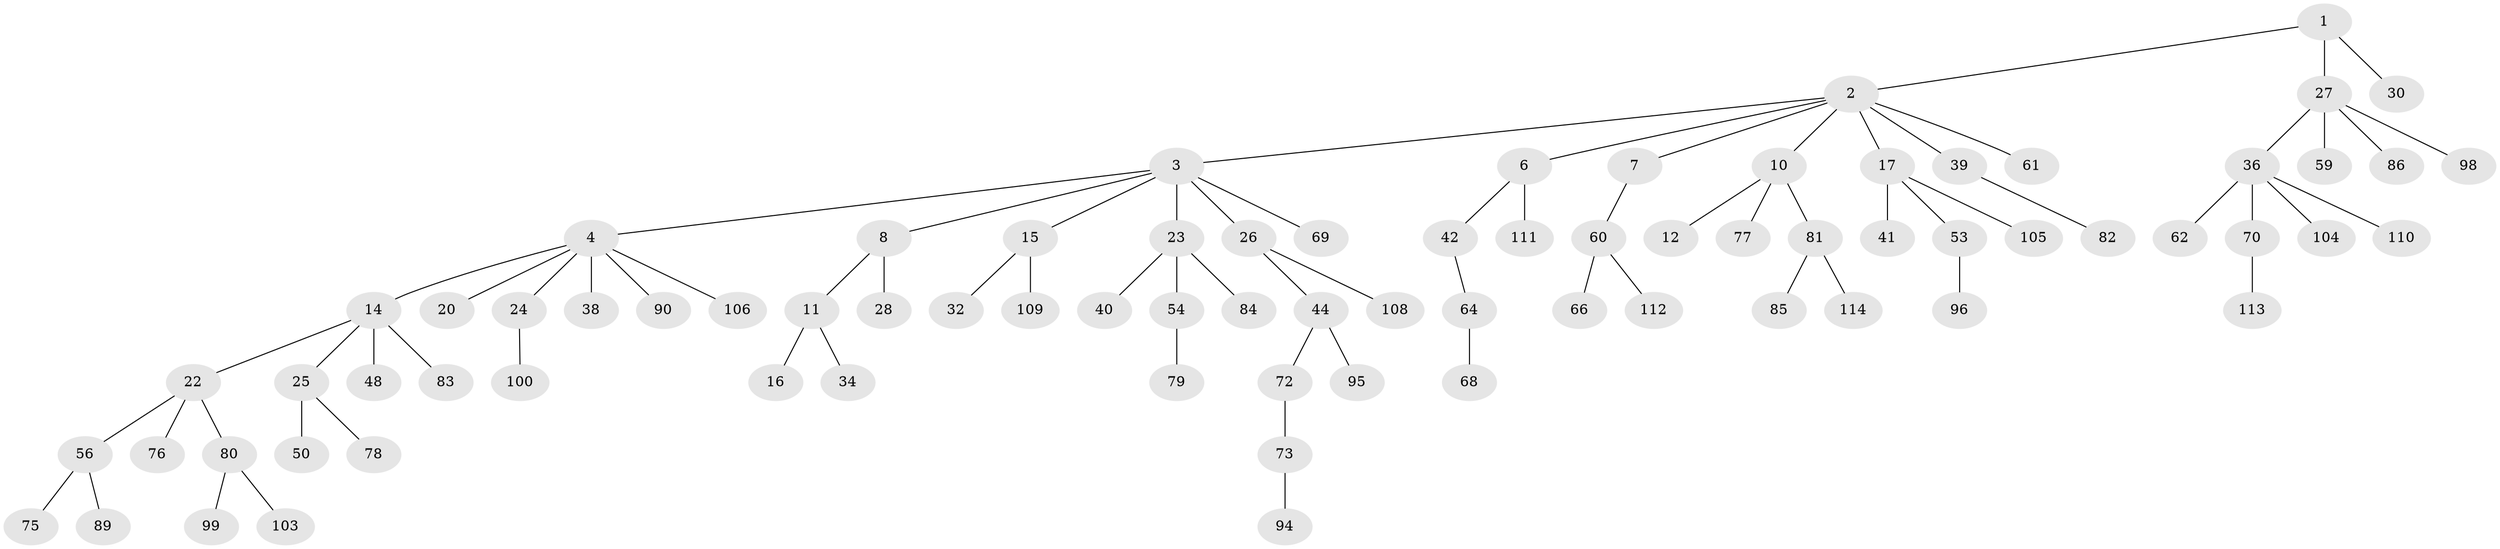 // Generated by graph-tools (version 1.1) at 2025/52/02/27/25 19:52:11]
// undirected, 79 vertices, 78 edges
graph export_dot {
graph [start="1"]
  node [color=gray90,style=filled];
  1 [super="+18"];
  2 [super="+46"];
  3 [super="+5"];
  4 [super="+9"];
  6;
  7;
  8 [super="+13"];
  10 [super="+19"];
  11 [super="+71"];
  12 [super="+92"];
  14 [super="+21"];
  15;
  16 [super="+29"];
  17 [super="+97"];
  20 [super="+45"];
  22 [super="+33"];
  23 [super="+49"];
  24 [super="+47"];
  25 [super="+43"];
  26 [super="+35"];
  27 [super="+37"];
  28;
  30 [super="+31"];
  32 [super="+57"];
  34;
  36 [super="+52"];
  38 [super="+91"];
  39;
  40;
  41;
  42 [super="+63"];
  44 [super="+51"];
  48 [super="+55"];
  50;
  53 [super="+58"];
  54 [super="+107"];
  56 [super="+67"];
  59 [super="+87"];
  60 [super="+74"];
  61;
  62;
  64 [super="+65"];
  66;
  68 [super="+101"];
  69;
  70;
  72;
  73;
  75 [super="+88"];
  76;
  77;
  78;
  79;
  80 [super="+93"];
  81;
  82;
  83;
  84;
  85;
  86;
  89;
  90;
  94;
  95;
  96;
  98;
  99 [super="+102"];
  100;
  103;
  104;
  105;
  106;
  108;
  109;
  110;
  111;
  112;
  113;
  114;
  1 -- 2;
  1 -- 30;
  1 -- 27;
  2 -- 3;
  2 -- 6;
  2 -- 7;
  2 -- 10;
  2 -- 17;
  2 -- 39;
  2 -- 61;
  3 -- 4;
  3 -- 15;
  3 -- 26;
  3 -- 69;
  3 -- 8;
  3 -- 23;
  4 -- 14;
  4 -- 20;
  4 -- 38;
  4 -- 90;
  4 -- 24;
  4 -- 106;
  6 -- 42;
  6 -- 111;
  7 -- 60;
  8 -- 11;
  8 -- 28;
  10 -- 12;
  10 -- 81;
  10 -- 77;
  11 -- 16;
  11 -- 34;
  14 -- 48;
  14 -- 83;
  14 -- 22;
  14 -- 25;
  15 -- 32;
  15 -- 109;
  17 -- 41;
  17 -- 53;
  17 -- 105;
  22 -- 76;
  22 -- 56;
  22 -- 80;
  23 -- 40;
  23 -- 54;
  23 -- 84;
  24 -- 100;
  25 -- 50;
  25 -- 78;
  26 -- 44;
  26 -- 108;
  27 -- 36;
  27 -- 59;
  27 -- 86;
  27 -- 98;
  36 -- 70;
  36 -- 104;
  36 -- 110;
  36 -- 62;
  39 -- 82;
  42 -- 64;
  44 -- 72;
  44 -- 95;
  53 -- 96;
  54 -- 79;
  56 -- 89;
  56 -- 75;
  60 -- 66;
  60 -- 112;
  64 -- 68;
  70 -- 113;
  72 -- 73;
  73 -- 94;
  80 -- 99;
  80 -- 103;
  81 -- 85;
  81 -- 114;
}
